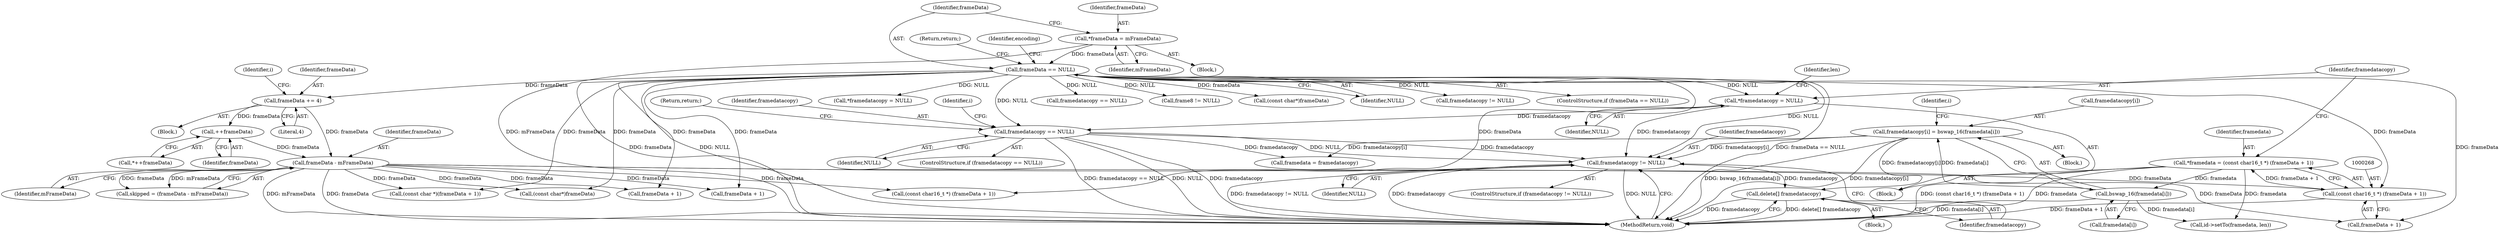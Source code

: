 digraph "0_Android_6d0249be2275fd4086783f259f4e2c54722a7c55_0@API" {
"1000318" [label="(Call,framedatacopy != NULL)"];
"1000303" [label="(Call,framedatacopy[i] = bswap_16(framedata[i]))"];
"1000307" [label="(Call,bswap_16(framedata[i]))"];
"1000265" [label="(Call,*framedata = (const char16_t *) (frameData + 1))"];
"1000267" [label="(Call,(const char16_t *) (frameData + 1))"];
"1000116" [label="(Call,frameData == NULL)"];
"1000112" [label="(Call,*frameData = mFrameData)"];
"1000207" [label="(Call,frameData - mFrameData)"];
"1000184" [label="(Call,frameData += 4)"];
"1000201" [label="(Call,++frameData)"];
"1000273" [label="(Call,*framedatacopy = NULL)"];
"1000287" [label="(Call,framedatacopy == NULL)"];
"1000322" [label="(Call,delete[] framedatacopy)"];
"1000205" [label="(Call,skipped = (frameData - mFrameData))"];
"1000201" [label="(Call,++frameData)"];
"1000287" [label="(Call,framedatacopy == NULL)"];
"1000269" [label="(Call,frameData + 1)"];
"1000189" [label="(Identifier,i)"];
"1000246" [label="(Call,(const char *)(frameData + 1))"];
"1000274" [label="(Identifier,framedatacopy)"];
"1000234" [label="(Call,(const char*)frameData)"];
"1000185" [label="(Identifier,frameData)"];
"1000112" [label="(Call,*frameData = mFrameData)"];
"1000321" [label="(Block,)"];
"1000208" [label="(Identifier,frameData)"];
"1000318" [label="(Call,framedatacopy != NULL)"];
"1000117" [label="(Identifier,frameData)"];
"1000275" [label="(Identifier,NULL)"];
"1000278" [label="(Identifier,len)"];
"1000302" [label="(Block,)"];
"1000320" [label="(Identifier,NULL)"];
"1000345" [label="(Call,*framedatacopy = NULL)"];
"1000301" [label="(Identifier,i)"];
"1000322" [label="(Call,delete[] framedatacopy)"];
"1000113" [label="(Identifier,frameData)"];
"1000120" [label="(Return,return;)"];
"1000307" [label="(Call,bswap_16(framedata[i]))"];
"1000311" [label="(Call,framedata = framedatacopy)"];
"1000108" [label="(Block,)"];
"1000493" [label="(MethodReturn,void)"];
"1000323" [label="(Identifier,framedatacopy)"];
"1000366" [label="(Call,framedatacopy == NULL)"];
"1000202" [label="(Identifier,frameData)"];
"1000317" [label="(ControlStructure,if (framedatacopy != NULL))"];
"1000257" [label="(Block,)"];
"1000209" [label="(Identifier,mFrameData)"];
"1000265" [label="(Call,*framedata = (const char16_t *) (frameData + 1))"];
"1000200" [label="(Call,*++frameData)"];
"1000308" [label="(Call,framedata[i])"];
"1000267" [label="(Call,(const char16_t *) (frameData + 1))"];
"1000186" [label="(Literal,4)"];
"1000288" [label="(Identifier,framedatacopy)"];
"1000295" [label="(Identifier,i)"];
"1000449" [label="(Call,frame8 != NULL)"];
"1000116" [label="(Call,frameData == NULL)"];
"1000160" [label="(Call,(const char*)frameData)"];
"1000248" [label="(Call,frameData + 1)"];
"1000289" [label="(Identifier,NULL)"];
"1000118" [label="(Identifier,NULL)"];
"1000207" [label="(Call,frameData - mFrameData)"];
"1000487" [label="(Call,framedatacopy != NULL)"];
"1000115" [label="(ControlStructure,if (frameData == NULL))"];
"1000341" [label="(Call,frameData + 1)"];
"1000291" [label="(Return,return;)"];
"1000319" [label="(Identifier,framedatacopy)"];
"1000114" [label="(Identifier,mFrameData)"];
"1000303" [label="(Call,framedatacopy[i] = bswap_16(framedata[i]))"];
"1000273" [label="(Call,*framedatacopy = NULL)"];
"1000304" [label="(Call,framedatacopy[i])"];
"1000286" [label="(ControlStructure,if (framedatacopy == NULL))"];
"1000266" [label="(Identifier,framedata)"];
"1000123" [label="(Identifier,encoding)"];
"1000184" [label="(Call,frameData += 4)"];
"1000183" [label="(Block,)"];
"1000314" [label="(Call,id->setTo(framedata, len))"];
"1000339" [label="(Call,(const char16_t *) (frameData + 1))"];
"1000318" -> "1000317"  [label="AST: "];
"1000318" -> "1000320"  [label="CFG: "];
"1000319" -> "1000318"  [label="AST: "];
"1000320" -> "1000318"  [label="AST: "];
"1000323" -> "1000318"  [label="CFG: "];
"1000493" -> "1000318"  [label="CFG: "];
"1000318" -> "1000493"  [label="DDG: framedatacopy != NULL"];
"1000318" -> "1000493"  [label="DDG: framedatacopy"];
"1000318" -> "1000493"  [label="DDG: NULL"];
"1000303" -> "1000318"  [label="DDG: framedatacopy[i]"];
"1000273" -> "1000318"  [label="DDG: framedatacopy"];
"1000287" -> "1000318"  [label="DDG: framedatacopy"];
"1000287" -> "1000318"  [label="DDG: NULL"];
"1000116" -> "1000318"  [label="DDG: NULL"];
"1000318" -> "1000322"  [label="DDG: framedatacopy"];
"1000303" -> "1000302"  [label="AST: "];
"1000303" -> "1000307"  [label="CFG: "];
"1000304" -> "1000303"  [label="AST: "];
"1000307" -> "1000303"  [label="AST: "];
"1000301" -> "1000303"  [label="CFG: "];
"1000303" -> "1000493"  [label="DDG: framedatacopy[i]"];
"1000303" -> "1000493"  [label="DDG: bswap_16(framedata[i])"];
"1000307" -> "1000303"  [label="DDG: framedata[i]"];
"1000303" -> "1000311"  [label="DDG: framedatacopy[i]"];
"1000303" -> "1000322"  [label="DDG: framedatacopy[i]"];
"1000307" -> "1000308"  [label="CFG: "];
"1000308" -> "1000307"  [label="AST: "];
"1000307" -> "1000493"  [label="DDG: framedata[i]"];
"1000265" -> "1000307"  [label="DDG: framedata"];
"1000307" -> "1000314"  [label="DDG: framedata[i]"];
"1000265" -> "1000257"  [label="AST: "];
"1000265" -> "1000267"  [label="CFG: "];
"1000266" -> "1000265"  [label="AST: "];
"1000267" -> "1000265"  [label="AST: "];
"1000274" -> "1000265"  [label="CFG: "];
"1000265" -> "1000493"  [label="DDG: (const char16_t *) (frameData + 1)"];
"1000265" -> "1000493"  [label="DDG: framedata"];
"1000267" -> "1000265"  [label="DDG: frameData + 1"];
"1000265" -> "1000314"  [label="DDG: framedata"];
"1000267" -> "1000269"  [label="CFG: "];
"1000268" -> "1000267"  [label="AST: "];
"1000269" -> "1000267"  [label="AST: "];
"1000267" -> "1000493"  [label="DDG: frameData + 1"];
"1000116" -> "1000267"  [label="DDG: frameData"];
"1000207" -> "1000267"  [label="DDG: frameData"];
"1000116" -> "1000115"  [label="AST: "];
"1000116" -> "1000118"  [label="CFG: "];
"1000117" -> "1000116"  [label="AST: "];
"1000118" -> "1000116"  [label="AST: "];
"1000120" -> "1000116"  [label="CFG: "];
"1000123" -> "1000116"  [label="CFG: "];
"1000116" -> "1000493"  [label="DDG: frameData"];
"1000116" -> "1000493"  [label="DDG: NULL"];
"1000116" -> "1000493"  [label="DDG: frameData == NULL"];
"1000112" -> "1000116"  [label="DDG: frameData"];
"1000116" -> "1000160"  [label="DDG: frameData"];
"1000116" -> "1000184"  [label="DDG: frameData"];
"1000116" -> "1000234"  [label="DDG: frameData"];
"1000116" -> "1000246"  [label="DDG: frameData"];
"1000116" -> "1000248"  [label="DDG: frameData"];
"1000116" -> "1000269"  [label="DDG: frameData"];
"1000116" -> "1000273"  [label="DDG: NULL"];
"1000116" -> "1000287"  [label="DDG: NULL"];
"1000116" -> "1000339"  [label="DDG: frameData"];
"1000116" -> "1000341"  [label="DDG: frameData"];
"1000116" -> "1000345"  [label="DDG: NULL"];
"1000116" -> "1000366"  [label="DDG: NULL"];
"1000116" -> "1000449"  [label="DDG: NULL"];
"1000116" -> "1000487"  [label="DDG: NULL"];
"1000112" -> "1000108"  [label="AST: "];
"1000112" -> "1000114"  [label="CFG: "];
"1000113" -> "1000112"  [label="AST: "];
"1000114" -> "1000112"  [label="AST: "];
"1000117" -> "1000112"  [label="CFG: "];
"1000112" -> "1000493"  [label="DDG: mFrameData"];
"1000207" -> "1000205"  [label="AST: "];
"1000207" -> "1000209"  [label="CFG: "];
"1000208" -> "1000207"  [label="AST: "];
"1000209" -> "1000207"  [label="AST: "];
"1000205" -> "1000207"  [label="CFG: "];
"1000207" -> "1000493"  [label="DDG: mFrameData"];
"1000207" -> "1000493"  [label="DDG: frameData"];
"1000207" -> "1000205"  [label="DDG: frameData"];
"1000207" -> "1000205"  [label="DDG: mFrameData"];
"1000184" -> "1000207"  [label="DDG: frameData"];
"1000201" -> "1000207"  [label="DDG: frameData"];
"1000207" -> "1000234"  [label="DDG: frameData"];
"1000207" -> "1000246"  [label="DDG: frameData"];
"1000207" -> "1000248"  [label="DDG: frameData"];
"1000207" -> "1000269"  [label="DDG: frameData"];
"1000207" -> "1000339"  [label="DDG: frameData"];
"1000207" -> "1000341"  [label="DDG: frameData"];
"1000184" -> "1000183"  [label="AST: "];
"1000184" -> "1000186"  [label="CFG: "];
"1000185" -> "1000184"  [label="AST: "];
"1000186" -> "1000184"  [label="AST: "];
"1000189" -> "1000184"  [label="CFG: "];
"1000184" -> "1000201"  [label="DDG: frameData"];
"1000201" -> "1000200"  [label="AST: "];
"1000201" -> "1000202"  [label="CFG: "];
"1000202" -> "1000201"  [label="AST: "];
"1000200" -> "1000201"  [label="CFG: "];
"1000273" -> "1000257"  [label="AST: "];
"1000273" -> "1000275"  [label="CFG: "];
"1000274" -> "1000273"  [label="AST: "];
"1000275" -> "1000273"  [label="AST: "];
"1000278" -> "1000273"  [label="CFG: "];
"1000273" -> "1000287"  [label="DDG: framedatacopy"];
"1000287" -> "1000286"  [label="AST: "];
"1000287" -> "1000289"  [label="CFG: "];
"1000288" -> "1000287"  [label="AST: "];
"1000289" -> "1000287"  [label="AST: "];
"1000291" -> "1000287"  [label="CFG: "];
"1000295" -> "1000287"  [label="CFG: "];
"1000287" -> "1000493"  [label="DDG: framedatacopy == NULL"];
"1000287" -> "1000493"  [label="DDG: NULL"];
"1000287" -> "1000493"  [label="DDG: framedatacopy"];
"1000287" -> "1000311"  [label="DDG: framedatacopy"];
"1000322" -> "1000321"  [label="AST: "];
"1000322" -> "1000323"  [label="CFG: "];
"1000323" -> "1000322"  [label="AST: "];
"1000493" -> "1000322"  [label="CFG: "];
"1000322" -> "1000493"  [label="DDG: delete[] framedatacopy"];
"1000322" -> "1000493"  [label="DDG: framedatacopy"];
}
